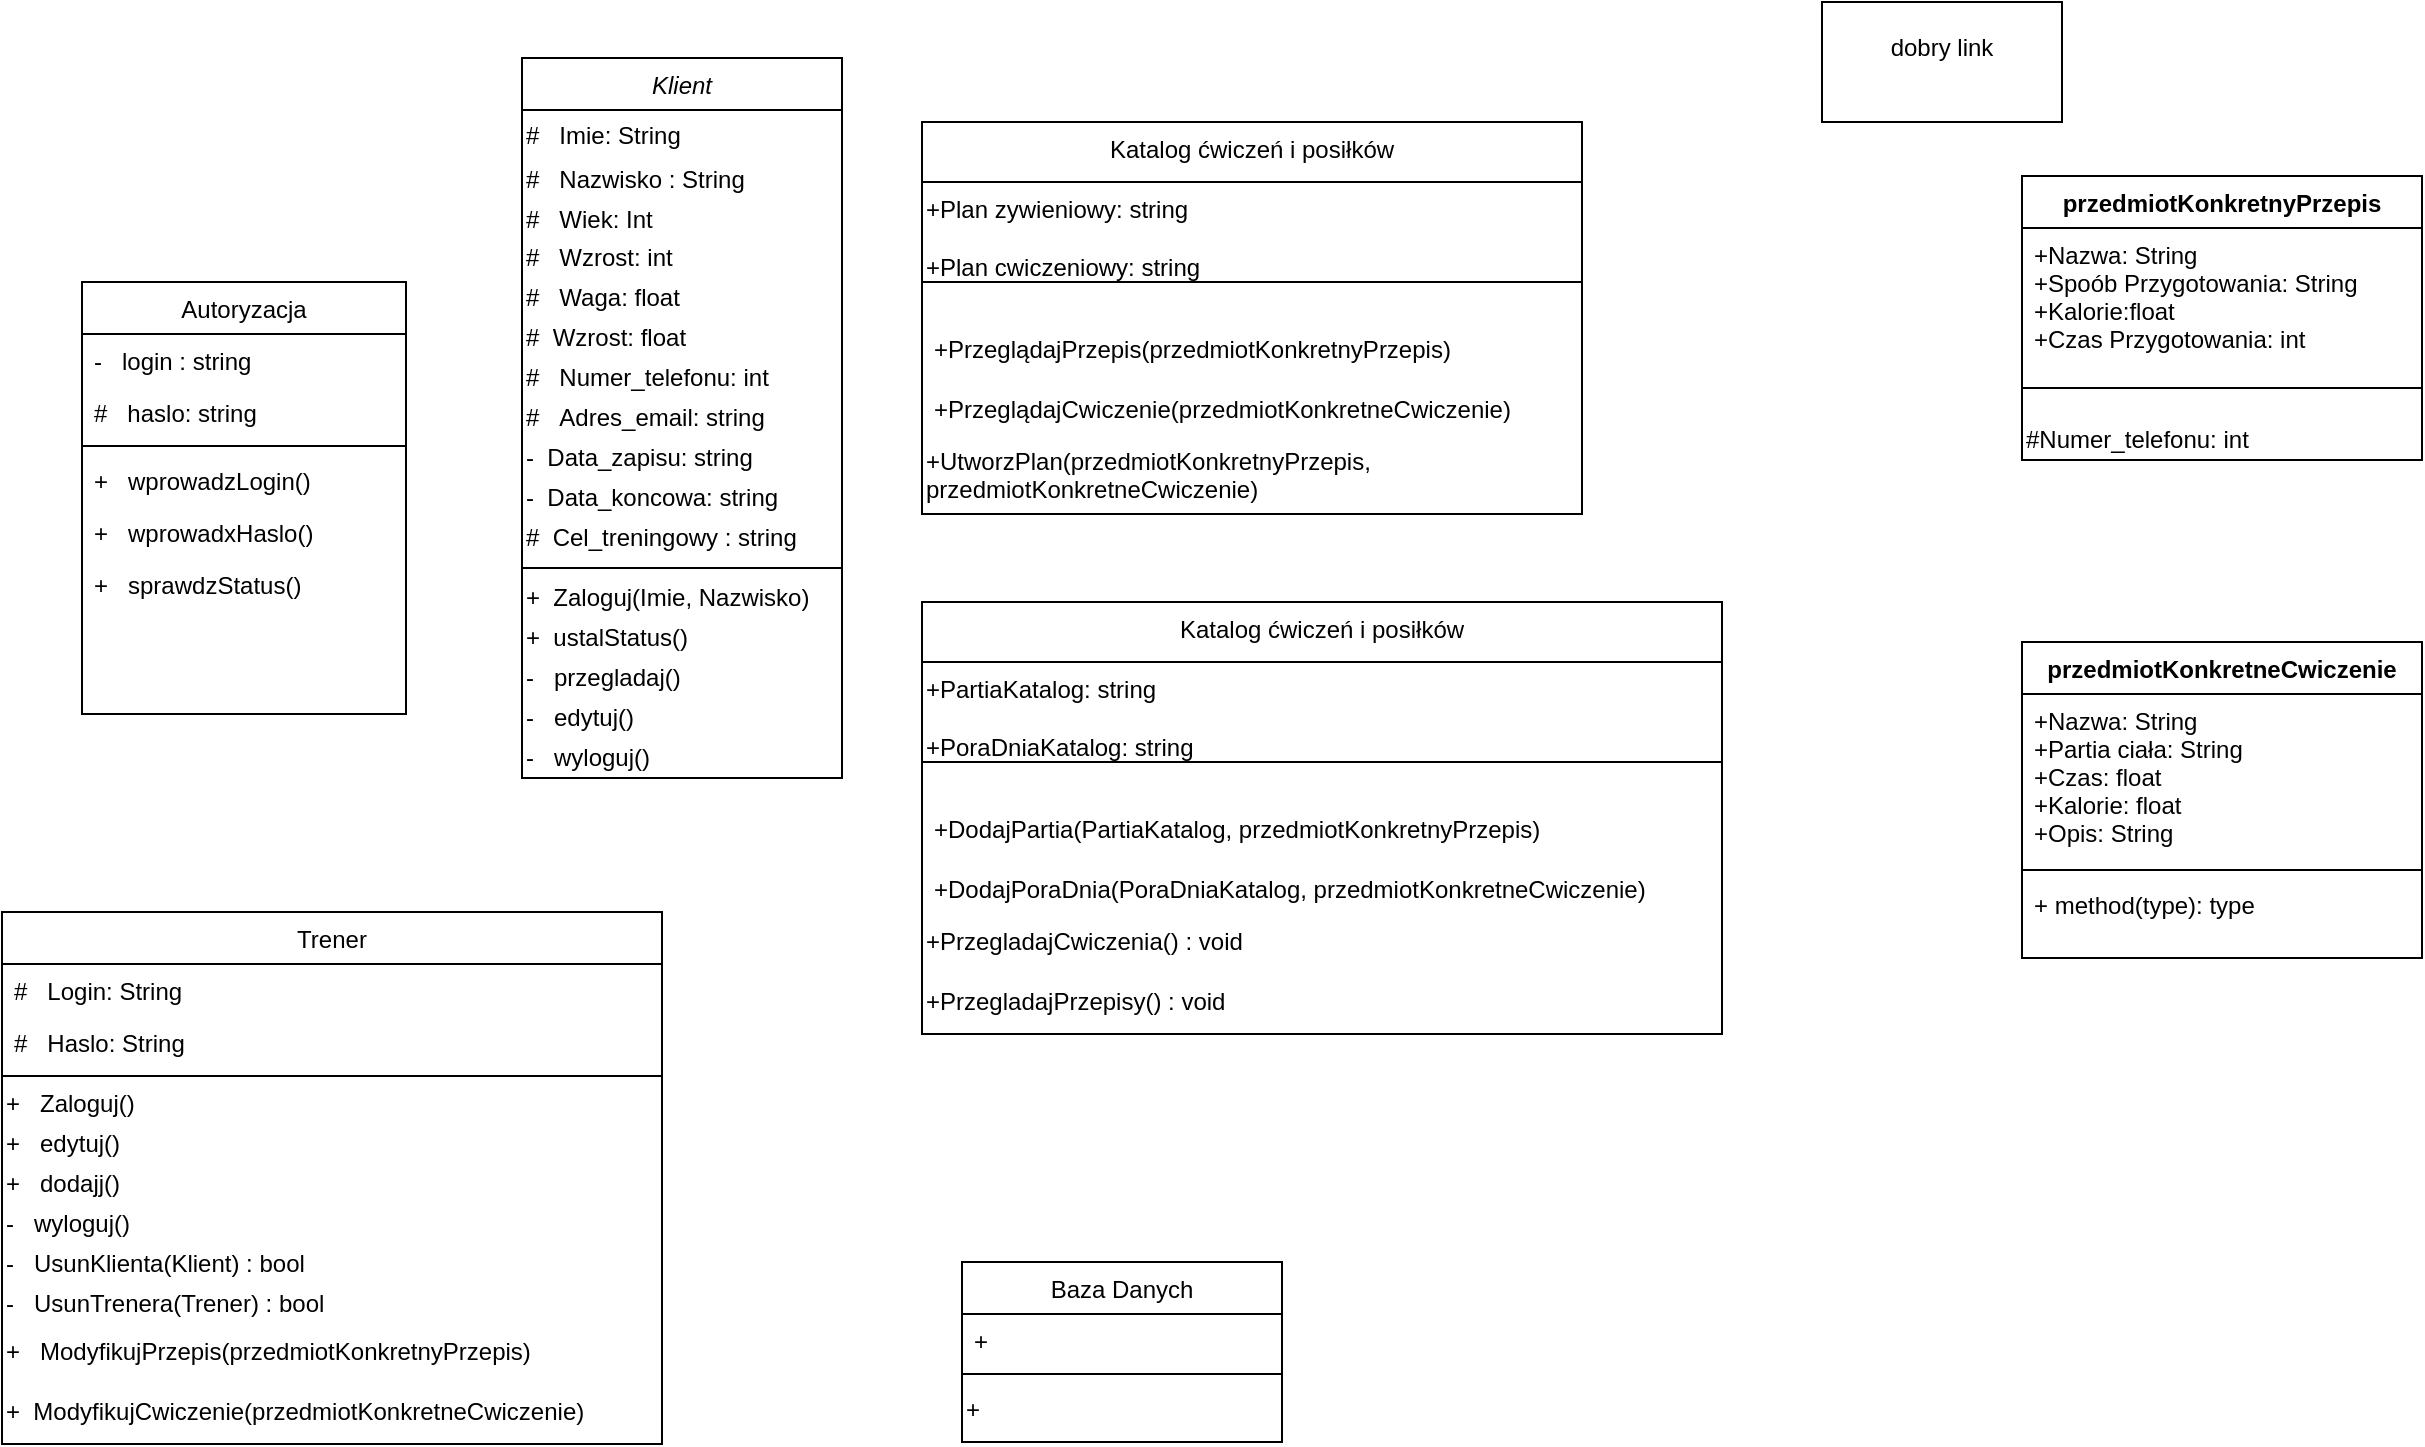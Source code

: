 <mxfile version="14.6.11" type="github">
  <diagram id="C5RBs43oDa-KdzZeNtuy" name="Page-1">
    <mxGraphModel dx="1422" dy="791" grid="1" gridSize="10" guides="1" tooltips="1" connect="1" arrows="1" fold="1" page="1" pageScale="1" pageWidth="827" pageHeight="1169" math="0" shadow="0">
      <root>
        <mxCell id="WIyWlLk6GJQsqaUBKTNV-0" />
        <mxCell id="WIyWlLk6GJQsqaUBKTNV-1" parent="WIyWlLk6GJQsqaUBKTNV-0" />
        <mxCell id="zkfFHV4jXpPFQw0GAbJ--6" value="Trener" style="swimlane;fontStyle=0;align=center;verticalAlign=top;childLayout=stackLayout;horizontal=1;startSize=26;horizontalStack=0;resizeParent=1;resizeLast=0;collapsible=1;marginBottom=0;rounded=0;shadow=0;strokeWidth=1;" parent="WIyWlLk6GJQsqaUBKTNV-1" vertex="1">
          <mxGeometry x="10" y="475" width="330" height="266" as="geometry">
            <mxRectangle x="130" y="380" width="160" height="26" as="alternateBounds" />
          </mxGeometry>
        </mxCell>
        <mxCell id="zkfFHV4jXpPFQw0GAbJ--7" value="#   Login: String" style="text;align=left;verticalAlign=top;spacingLeft=4;spacingRight=4;overflow=hidden;rotatable=0;points=[[0,0.5],[1,0.5]];portConstraint=eastwest;" parent="zkfFHV4jXpPFQw0GAbJ--6" vertex="1">
          <mxGeometry y="26" width="330" height="26" as="geometry" />
        </mxCell>
        <mxCell id="zkfFHV4jXpPFQw0GAbJ--8" value="#   Haslo: String" style="text;align=left;verticalAlign=top;spacingLeft=4;spacingRight=4;overflow=hidden;rotatable=0;points=[[0,0.5],[1,0.5]];portConstraint=eastwest;rounded=0;shadow=0;html=0;" parent="zkfFHV4jXpPFQw0GAbJ--6" vertex="1">
          <mxGeometry y="52" width="330" height="26" as="geometry" />
        </mxCell>
        <mxCell id="zkfFHV4jXpPFQw0GAbJ--9" value="" style="line;html=1;strokeWidth=1;align=left;verticalAlign=middle;spacingTop=-1;spacingLeft=3;spacingRight=3;rotatable=0;labelPosition=right;points=[];portConstraint=eastwest;" parent="zkfFHV4jXpPFQw0GAbJ--6" vertex="1">
          <mxGeometry y="78" width="330" height="8" as="geometry" />
        </mxCell>
        <mxCell id="gLJ9DEFuk4f7HOxg7gJl-40" value="+&amp;nbsp; &amp;nbsp;Zaloguj()" style="text;html=1;align=left;verticalAlign=middle;resizable=0;points=[];autosize=1;strokeColor=none;" parent="zkfFHV4jXpPFQw0GAbJ--6" vertex="1">
          <mxGeometry y="86" width="330" height="20" as="geometry" />
        </mxCell>
        <mxCell id="gLJ9DEFuk4f7HOxg7gJl-43" value="+&amp;nbsp; &amp;nbsp;edytuj()" style="text;html=1;align=left;verticalAlign=middle;resizable=0;points=[];autosize=1;strokeColor=none;" parent="zkfFHV4jXpPFQw0GAbJ--6" vertex="1">
          <mxGeometry y="106" width="330" height="20" as="geometry" />
        </mxCell>
        <mxCell id="gLJ9DEFuk4f7HOxg7gJl-44" value="+&amp;nbsp; &amp;nbsp;dodajj()" style="text;html=1;align=left;verticalAlign=middle;resizable=0;points=[];autosize=1;strokeColor=none;" parent="zkfFHV4jXpPFQw0GAbJ--6" vertex="1">
          <mxGeometry y="126" width="330" height="20" as="geometry" />
        </mxCell>
        <mxCell id="gLJ9DEFuk4f7HOxg7gJl-45" value="-&amp;nbsp; &amp;nbsp;wyloguj()" style="text;html=1;align=left;verticalAlign=middle;resizable=0;points=[];autosize=1;strokeColor=none;" parent="zkfFHV4jXpPFQw0GAbJ--6" vertex="1">
          <mxGeometry y="146" width="330" height="20" as="geometry" />
        </mxCell>
        <mxCell id="cgzWAueaa51aZo-VVd-2-10" value="-&amp;nbsp;&amp;nbsp; UsunKlienta(Klient) : bool" style="text;html=1;align=left;verticalAlign=middle;resizable=0;points=[];autosize=1;strokeColor=none;" vertex="1" parent="zkfFHV4jXpPFQw0GAbJ--6">
          <mxGeometry y="166" width="330" height="20" as="geometry" />
        </mxCell>
        <mxCell id="cgzWAueaa51aZo-VVd-2-11" value="-&amp;nbsp;&amp;nbsp; UsunTrenera(Trener) : bool" style="text;html=1;align=left;verticalAlign=middle;resizable=0;points=[];autosize=1;strokeColor=none;" vertex="1" parent="zkfFHV4jXpPFQw0GAbJ--6">
          <mxGeometry y="186" width="330" height="20" as="geometry" />
        </mxCell>
        <mxCell id="cgzWAueaa51aZo-VVd-2-14" value="+&amp;nbsp;&amp;nbsp; ModyfikujPrzepis(przedmiotKonkretnyPrzepis)" style="text;whiteSpace=wrap;html=1;" vertex="1" parent="zkfFHV4jXpPFQw0GAbJ--6">
          <mxGeometry y="206" width="330" height="30" as="geometry" />
        </mxCell>
        <mxCell id="cgzWAueaa51aZo-VVd-2-15" value="+&amp;nbsp; ModyfikujCwiczenie(przedmiotKonkretneCwiczenie)" style="text;whiteSpace=wrap;html=1;" vertex="1" parent="zkfFHV4jXpPFQw0GAbJ--6">
          <mxGeometry y="236" width="330" height="30" as="geometry" />
        </mxCell>
        <mxCell id="zkfFHV4jXpPFQw0GAbJ--13" value="Baza Danych" style="swimlane;fontStyle=0;align=center;verticalAlign=top;childLayout=stackLayout;horizontal=1;startSize=26;horizontalStack=0;resizeParent=1;resizeLast=0;collapsible=1;marginBottom=0;rounded=0;shadow=0;strokeWidth=1;" parent="WIyWlLk6GJQsqaUBKTNV-1" vertex="1">
          <mxGeometry x="490" y="650" width="160" height="90" as="geometry">
            <mxRectangle x="340" y="380" width="170" height="26" as="alternateBounds" />
          </mxGeometry>
        </mxCell>
        <mxCell id="zkfFHV4jXpPFQw0GAbJ--14" value="+" style="text;align=left;verticalAlign=top;spacingLeft=4;spacingRight=4;overflow=hidden;rotatable=0;points=[[0,0.5],[1,0.5]];portConstraint=eastwest;" parent="zkfFHV4jXpPFQw0GAbJ--13" vertex="1">
          <mxGeometry y="26" width="160" height="26" as="geometry" />
        </mxCell>
        <mxCell id="zkfFHV4jXpPFQw0GAbJ--15" value="" style="line;html=1;strokeWidth=1;align=left;verticalAlign=middle;spacingTop=-1;spacingLeft=3;spacingRight=3;rotatable=0;labelPosition=right;points=[];portConstraint=eastwest;" parent="zkfFHV4jXpPFQw0GAbJ--13" vertex="1">
          <mxGeometry y="52" width="160" height="8" as="geometry" />
        </mxCell>
        <mxCell id="cgzWAueaa51aZo-VVd-2-0" value="+" style="text;whiteSpace=wrap;html=1;" vertex="1" parent="zkfFHV4jXpPFQw0GAbJ--13">
          <mxGeometry y="60" width="160" height="30" as="geometry" />
        </mxCell>
        <mxCell id="zkfFHV4jXpPFQw0GAbJ--17" value="Katalog ćwiczeń i posiłków" style="swimlane;fontStyle=0;align=center;verticalAlign=top;childLayout=stackLayout;horizontal=1;startSize=30;horizontalStack=0;resizeParent=1;resizeLast=0;collapsible=1;marginBottom=0;rounded=0;shadow=0;strokeWidth=1;" parent="WIyWlLk6GJQsqaUBKTNV-1" vertex="1">
          <mxGeometry x="470" y="80" width="330" height="196" as="geometry">
            <mxRectangle x="550" y="140" width="160" height="26" as="alternateBounds" />
          </mxGeometry>
        </mxCell>
        <mxCell id="cgzWAueaa51aZo-VVd-2-1" value="+Plan zywieniowy: string&lt;div&gt;&lt;br&gt;+Plan cwiczeniowy: string&lt;br&gt;&lt;/div&gt;" style="text;whiteSpace=wrap;html=1;" vertex="1" parent="zkfFHV4jXpPFQw0GAbJ--17">
          <mxGeometry y="30" width="330" height="30" as="geometry" />
        </mxCell>
        <mxCell id="zkfFHV4jXpPFQw0GAbJ--23" value="" style="line;html=1;strokeWidth=1;align=left;verticalAlign=middle;spacingTop=-1;spacingLeft=3;spacingRight=3;rotatable=0;labelPosition=right;points=[];portConstraint=eastwest;" parent="zkfFHV4jXpPFQw0GAbJ--17" vertex="1">
          <mxGeometry y="60" width="330" height="40" as="geometry" />
        </mxCell>
        <mxCell id="zkfFHV4jXpPFQw0GAbJ--24" value="+PrzeglądajPrzepis(przedmiotKonkretnyPrzepis)&#xa;" style="text;align=left;verticalAlign=top;spacingLeft=4;spacingRight=4;overflow=hidden;rotatable=0;points=[[0,0.5],[1,0.5]];portConstraint=eastwest;" parent="zkfFHV4jXpPFQw0GAbJ--17" vertex="1">
          <mxGeometry y="100" width="330" height="30" as="geometry" />
        </mxCell>
        <mxCell id="zkfFHV4jXpPFQw0GAbJ--25" value="+PrzeglądajCwiczenie(przedmiotKonkretneCwiczenie)" style="text;align=left;verticalAlign=top;spacingLeft=4;spacingRight=4;overflow=hidden;rotatable=0;points=[[0,0.5],[1,0.5]];portConstraint=eastwest;" parent="zkfFHV4jXpPFQw0GAbJ--17" vertex="1">
          <mxGeometry y="130" width="330" height="26" as="geometry" />
        </mxCell>
        <mxCell id="cgzWAueaa51aZo-VVd-2-2" value="+UtworzPlan(przedmiotKonkretnyPrzepis, przedmiotKonkretneCwiczenie)&lt;div&gt;&lt;br&gt;&lt;/div&gt;" style="text;whiteSpace=wrap;html=1;" vertex="1" parent="zkfFHV4jXpPFQw0GAbJ--17">
          <mxGeometry y="156" width="330" height="40" as="geometry" />
        </mxCell>
        <mxCell id="_w3wDcxO5o66XxnaNrus-3" value="przedmiotKonkretneCwiczenie" style="swimlane;fontStyle=1;align=center;verticalAlign=top;childLayout=stackLayout;horizontal=1;startSize=26;horizontalStack=0;resizeParent=1;resizeParentMax=0;resizeLast=0;collapsible=1;marginBottom=0;" parent="WIyWlLk6GJQsqaUBKTNV-1" vertex="1">
          <mxGeometry x="1020" y="340" width="200" height="158" as="geometry" />
        </mxCell>
        <mxCell id="_w3wDcxO5o66XxnaNrus-4" value="+Nazwa: String&#xa;+Partia ciała: String&#xa;+Czas: float&#xa;+Kalorie: float&#xa;+Opis: String" style="text;strokeColor=none;fillColor=none;align=left;verticalAlign=top;spacingLeft=4;spacingRight=4;overflow=hidden;rotatable=0;points=[[0,0.5],[1,0.5]];portConstraint=eastwest;" parent="_w3wDcxO5o66XxnaNrus-3" vertex="1">
          <mxGeometry y="26" width="200" height="84" as="geometry" />
        </mxCell>
        <mxCell id="_w3wDcxO5o66XxnaNrus-5" value="" style="line;strokeWidth=1;fillColor=none;align=left;verticalAlign=middle;spacingTop=-1;spacingLeft=3;spacingRight=3;rotatable=0;labelPosition=right;points=[];portConstraint=eastwest;" parent="_w3wDcxO5o66XxnaNrus-3" vertex="1">
          <mxGeometry y="110" width="200" height="8" as="geometry" />
        </mxCell>
        <mxCell id="_w3wDcxO5o66XxnaNrus-6" value="+ method(type): type" style="text;strokeColor=none;fillColor=none;align=left;verticalAlign=top;spacingLeft=4;spacingRight=4;overflow=hidden;rotatable=0;points=[[0,0.5],[1,0.5]];portConstraint=eastwest;" parent="_w3wDcxO5o66XxnaNrus-3" vertex="1">
          <mxGeometry y="118" width="200" height="40" as="geometry" />
        </mxCell>
        <mxCell id="_w3wDcxO5o66XxnaNrus-10" value="przedmiotKonkretnyPrzepis" style="swimlane;fontStyle=1;align=center;verticalAlign=top;childLayout=stackLayout;horizontal=1;startSize=26;horizontalStack=0;resizeParent=1;resizeParentMax=0;resizeLast=0;collapsible=1;marginBottom=0;" parent="WIyWlLk6GJQsqaUBKTNV-1" vertex="1">
          <mxGeometry x="1020" y="107" width="200" height="142" as="geometry" />
        </mxCell>
        <mxCell id="_w3wDcxO5o66XxnaNrus-11" value="+Nazwa: String&#xa;+Spoób Przygotowania: String&#xa;+Kalorie:float&#xa;+Czas Przygotowania: int&#xa;&#xa;" style="text;strokeColor=none;fillColor=none;align=left;verticalAlign=top;spacingLeft=4;spacingRight=4;overflow=hidden;rotatable=0;points=[[0,0.5],[1,0.5]];portConstraint=eastwest;" parent="_w3wDcxO5o66XxnaNrus-10" vertex="1">
          <mxGeometry y="26" width="200" height="64" as="geometry" />
        </mxCell>
        <mxCell id="_w3wDcxO5o66XxnaNrus-12" value="" style="line;strokeWidth=1;fillColor=none;align=left;verticalAlign=middle;spacingTop=-1;spacingLeft=3;spacingRight=3;rotatable=0;labelPosition=right;points=[];portConstraint=eastwest;" parent="_w3wDcxO5o66XxnaNrus-10" vertex="1">
          <mxGeometry y="90" width="200" height="32" as="geometry" />
        </mxCell>
        <mxCell id="a0zgoasl_EQFiqfHCrLm-4" value="#Numer_telefonu: int" style="text;html=1;align=left;verticalAlign=middle;resizable=0;points=[];autosize=1;strokeColor=none;fontSize=12;" parent="_w3wDcxO5o66XxnaNrus-10" vertex="1">
          <mxGeometry y="122" width="200" height="20" as="geometry" />
        </mxCell>
        <mxCell id="ttmCxUnxSLypcH2cCHvj-0" value="&lt;div&gt;dobry link&lt;/div&gt;&lt;div&gt;&lt;br&gt;&lt;/div&gt;" style="rounded=0;whiteSpace=wrap;html=1;" parent="WIyWlLk6GJQsqaUBKTNV-1" vertex="1">
          <mxGeometry x="920" y="20" width="120" height="60" as="geometry" />
        </mxCell>
        <mxCell id="gLJ9DEFuk4f7HOxg7gJl-0" value="Klient" style="swimlane;fontStyle=2;align=center;verticalAlign=top;childLayout=stackLayout;horizontal=1;startSize=26;horizontalStack=0;resizeParent=1;resizeLast=0;collapsible=1;marginBottom=0;rounded=0;shadow=0;strokeWidth=1;" parent="WIyWlLk6GJQsqaUBKTNV-1" vertex="1">
          <mxGeometry x="270" y="48" width="160" height="360" as="geometry">
            <mxRectangle x="230" y="140" width="160" height="26" as="alternateBounds" />
          </mxGeometry>
        </mxCell>
        <mxCell id="gLJ9DEFuk4f7HOxg7gJl-1" value="#   Imie: String" style="text;align=left;verticalAlign=middle;spacingLeft=0;spacingRight=0;overflow=hidden;rotatable=0;points=[[0,0.5],[1,0.5]];portConstraint=eastwest;fontSize=12;" parent="gLJ9DEFuk4f7HOxg7gJl-0" vertex="1">
          <mxGeometry y="26" width="160" height="24" as="geometry" />
        </mxCell>
        <mxCell id="gLJ9DEFuk4f7HOxg7gJl-2" value="#   Nazwisko : String" style="text;align=left;verticalAlign=middle;spacingLeft=0;spacingRight=0;overflow=hidden;rotatable=0;points=[[0,0.5],[1,0.5]];portConstraint=eastwest;rounded=0;shadow=0;html=0;fontSize=12;" parent="gLJ9DEFuk4f7HOxg7gJl-0" vertex="1">
          <mxGeometry y="50" width="160" height="20" as="geometry" />
        </mxCell>
        <mxCell id="gLJ9DEFuk4f7HOxg7gJl-3" value="#   Wiek: Int" style="text;align=left;verticalAlign=middle;spacingLeft=0;spacingRight=0;overflow=hidden;rotatable=0;points=[[0,0.5],[1,0.5]];portConstraint=eastwest;rounded=0;shadow=0;html=0;fontSize=12;" parent="gLJ9DEFuk4f7HOxg7gJl-0" vertex="1">
          <mxGeometry y="70" width="160" height="20" as="geometry" />
        </mxCell>
        <mxCell id="gLJ9DEFuk4f7HOxg7gJl-4" value="#&amp;nbsp; &amp;nbsp;Wzrost: int" style="text;html=1;align=left;verticalAlign=middle;resizable=0;points=[];autosize=1;strokeColor=none;fontSize=12;" parent="gLJ9DEFuk4f7HOxg7gJl-0" vertex="1">
          <mxGeometry y="90" width="160" height="20" as="geometry" />
        </mxCell>
        <mxCell id="gLJ9DEFuk4f7HOxg7gJl-5" value="#&amp;nbsp; &amp;nbsp;Waga: float" style="text;html=1;align=left;verticalAlign=middle;resizable=0;points=[];autosize=1;strokeColor=none;fontSize=12;" parent="gLJ9DEFuk4f7HOxg7gJl-0" vertex="1">
          <mxGeometry y="110" width="160" height="20" as="geometry" />
        </mxCell>
        <mxCell id="gLJ9DEFuk4f7HOxg7gJl-11" value="#&amp;nbsp; Wzrost: float" style="text;html=1;align=left;verticalAlign=middle;resizable=0;points=[];autosize=1;strokeColor=none;fontSize=12;" parent="gLJ9DEFuk4f7HOxg7gJl-0" vertex="1">
          <mxGeometry y="130" width="160" height="20" as="geometry" />
        </mxCell>
        <mxCell id="gLJ9DEFuk4f7HOxg7gJl-6" value="#&amp;nbsp; &amp;nbsp;Numer_telefonu: int" style="text;html=1;align=left;verticalAlign=middle;resizable=0;points=[];autosize=1;strokeColor=none;fontSize=12;" parent="gLJ9DEFuk4f7HOxg7gJl-0" vertex="1">
          <mxGeometry y="150" width="160" height="20" as="geometry" />
        </mxCell>
        <mxCell id="gLJ9DEFuk4f7HOxg7gJl-7" value="#&amp;nbsp; &amp;nbsp;Adres_email: string" style="text;html=1;align=left;verticalAlign=middle;resizable=0;points=[];autosize=1;strokeColor=none;fontSize=12;" parent="gLJ9DEFuk4f7HOxg7gJl-0" vertex="1">
          <mxGeometry y="170" width="160" height="20" as="geometry" />
        </mxCell>
        <mxCell id="gLJ9DEFuk4f7HOxg7gJl-9" value="-&amp;nbsp; Data_zapisu: string" style="text;html=1;align=left;verticalAlign=middle;resizable=0;points=[];autosize=1;strokeColor=none;fontSize=12;" parent="gLJ9DEFuk4f7HOxg7gJl-0" vertex="1">
          <mxGeometry y="190" width="160" height="20" as="geometry" />
        </mxCell>
        <mxCell id="gLJ9DEFuk4f7HOxg7gJl-12" value="-&amp;nbsp; Data_koncowa: string" style="text;html=1;align=left;verticalAlign=middle;resizable=0;points=[];autosize=1;strokeColor=none;fontSize=12;" parent="gLJ9DEFuk4f7HOxg7gJl-0" vertex="1">
          <mxGeometry y="210" width="160" height="20" as="geometry" />
        </mxCell>
        <mxCell id="gLJ9DEFuk4f7HOxg7gJl-15" value="#&amp;nbsp; Cel_treningowy : string" style="text;html=1;align=left;verticalAlign=middle;resizable=0;points=[];autosize=1;strokeColor=none;fontSize=12;" parent="gLJ9DEFuk4f7HOxg7gJl-0" vertex="1">
          <mxGeometry y="230" width="160" height="20" as="geometry" />
        </mxCell>
        <mxCell id="gLJ9DEFuk4f7HOxg7gJl-8" value="" style="line;html=1;strokeWidth=1;align=left;verticalAlign=middle;spacingTop=-1;spacingLeft=3;spacingRight=3;rotatable=0;labelPosition=right;points=[];portConstraint=eastwest;" parent="gLJ9DEFuk4f7HOxg7gJl-0" vertex="1">
          <mxGeometry y="250" width="160" height="10" as="geometry" />
        </mxCell>
        <mxCell id="gLJ9DEFuk4f7HOxg7gJl-13" value="+&amp;nbsp; Zaloguj(Imie, Nazwisko)" style="text;html=1;align=left;verticalAlign=middle;resizable=0;points=[];autosize=1;strokeColor=none;" parent="gLJ9DEFuk4f7HOxg7gJl-0" vertex="1">
          <mxGeometry y="260" width="160" height="20" as="geometry" />
        </mxCell>
        <mxCell id="gLJ9DEFuk4f7HOxg7gJl-25" value="+&amp;nbsp; ustalStatus()" style="text;html=1;align=left;verticalAlign=middle;resizable=0;points=[];autosize=1;strokeColor=none;" parent="gLJ9DEFuk4f7HOxg7gJl-0" vertex="1">
          <mxGeometry y="280" width="160" height="20" as="geometry" />
        </mxCell>
        <mxCell id="gLJ9DEFuk4f7HOxg7gJl-16" value="-&amp;nbsp; &amp;nbsp;przegladaj()" style="text;html=1;align=left;verticalAlign=middle;resizable=0;points=[];autosize=1;strokeColor=none;" parent="gLJ9DEFuk4f7HOxg7gJl-0" vertex="1">
          <mxGeometry y="300" width="160" height="20" as="geometry" />
        </mxCell>
        <mxCell id="gLJ9DEFuk4f7HOxg7gJl-35" value="-&amp;nbsp; &amp;nbsp;edytuj()" style="text;html=1;align=left;verticalAlign=middle;resizable=0;points=[];autosize=1;strokeColor=none;" parent="gLJ9DEFuk4f7HOxg7gJl-0" vertex="1">
          <mxGeometry y="320" width="160" height="20" as="geometry" />
        </mxCell>
        <mxCell id="gLJ9DEFuk4f7HOxg7gJl-24" value="-&amp;nbsp; &amp;nbsp;wyloguj()" style="text;html=1;align=left;verticalAlign=middle;resizable=0;points=[];autosize=1;strokeColor=none;" parent="gLJ9DEFuk4f7HOxg7gJl-0" vertex="1">
          <mxGeometry y="340" width="160" height="20" as="geometry" />
        </mxCell>
        <mxCell id="gLJ9DEFuk4f7HOxg7gJl-26" value="Autoryzacja" style="swimlane;fontStyle=0;align=center;verticalAlign=top;childLayout=stackLayout;horizontal=1;startSize=26;horizontalStack=0;resizeParent=1;resizeLast=0;collapsible=1;marginBottom=0;rounded=0;shadow=0;strokeWidth=1;" parent="WIyWlLk6GJQsqaUBKTNV-1" vertex="1">
          <mxGeometry x="50" y="160" width="162" height="216" as="geometry">
            <mxRectangle x="550" y="140" width="160" height="26" as="alternateBounds" />
          </mxGeometry>
        </mxCell>
        <mxCell id="gLJ9DEFuk4f7HOxg7gJl-30" value="-   login : string" style="text;align=left;verticalAlign=top;spacingLeft=4;spacingRight=4;overflow=hidden;rotatable=0;points=[[0,0.5],[1,0.5]];portConstraint=eastwest;rounded=0;shadow=0;html=0;" parent="gLJ9DEFuk4f7HOxg7gJl-26" vertex="1">
          <mxGeometry y="26" width="162" height="26" as="geometry" />
        </mxCell>
        <mxCell id="gLJ9DEFuk4f7HOxg7gJl-36" value="#   haslo: string" style="text;align=left;verticalAlign=top;spacingLeft=4;spacingRight=4;overflow=hidden;rotatable=0;points=[[0,0.5],[1,0.5]];portConstraint=eastwest;rounded=0;shadow=0;html=0;" parent="gLJ9DEFuk4f7HOxg7gJl-26" vertex="1">
          <mxGeometry y="52" width="162" height="26" as="geometry" />
        </mxCell>
        <mxCell id="gLJ9DEFuk4f7HOxg7gJl-32" value="" style="line;html=1;strokeWidth=1;align=left;verticalAlign=middle;spacingTop=-1;spacingLeft=3;spacingRight=3;rotatable=0;labelPosition=right;points=[];portConstraint=eastwest;" parent="gLJ9DEFuk4f7HOxg7gJl-26" vertex="1">
          <mxGeometry y="78" width="162" height="8" as="geometry" />
        </mxCell>
        <mxCell id="gLJ9DEFuk4f7HOxg7gJl-33" value="+   wprowadzLogin()" style="text;align=left;verticalAlign=top;spacingLeft=4;spacingRight=4;overflow=hidden;rotatable=0;points=[[0,0.5],[1,0.5]];portConstraint=eastwest;" parent="gLJ9DEFuk4f7HOxg7gJl-26" vertex="1">
          <mxGeometry y="86" width="162" height="26" as="geometry" />
        </mxCell>
        <mxCell id="gLJ9DEFuk4f7HOxg7gJl-34" value="+   wprowadxHaslo()" style="text;align=left;verticalAlign=top;spacingLeft=4;spacingRight=4;overflow=hidden;rotatable=0;points=[[0,0.5],[1,0.5]];portConstraint=eastwest;" parent="gLJ9DEFuk4f7HOxg7gJl-26" vertex="1">
          <mxGeometry y="112" width="162" height="26" as="geometry" />
        </mxCell>
        <mxCell id="gLJ9DEFuk4f7HOxg7gJl-47" value="+   sprawdzStatus()" style="text;align=left;verticalAlign=top;spacingLeft=4;spacingRight=4;overflow=hidden;rotatable=0;points=[[0,0.5],[1,0.5]];portConstraint=eastwest;" parent="gLJ9DEFuk4f7HOxg7gJl-26" vertex="1">
          <mxGeometry y="138" width="162" height="26" as="geometry" />
        </mxCell>
        <mxCell id="cgzWAueaa51aZo-VVd-2-4" value="Katalog ćwiczeń i posiłków" style="swimlane;fontStyle=0;align=center;verticalAlign=top;childLayout=stackLayout;horizontal=1;startSize=30;horizontalStack=0;resizeParent=1;resizeLast=0;collapsible=1;marginBottom=0;rounded=0;shadow=0;strokeWidth=1;" vertex="1" parent="WIyWlLk6GJQsqaUBKTNV-1">
          <mxGeometry x="470" y="320" width="400" height="216" as="geometry">
            <mxRectangle x="550" y="140" width="160" height="26" as="alternateBounds" />
          </mxGeometry>
        </mxCell>
        <mxCell id="cgzWAueaa51aZo-VVd-2-5" value="+PartiaKatalog: string&lt;div&gt;&lt;br&gt;+PoraDniaKatalog: string&lt;br&gt;&lt;/div&gt;" style="text;whiteSpace=wrap;html=1;" vertex="1" parent="cgzWAueaa51aZo-VVd-2-4">
          <mxGeometry y="30" width="400" height="30" as="geometry" />
        </mxCell>
        <mxCell id="cgzWAueaa51aZo-VVd-2-6" value="" style="line;html=1;strokeWidth=1;align=left;verticalAlign=middle;spacingTop=-1;spacingLeft=3;spacingRight=3;rotatable=0;labelPosition=right;points=[];portConstraint=eastwest;" vertex="1" parent="cgzWAueaa51aZo-VVd-2-4">
          <mxGeometry y="60" width="400" height="40" as="geometry" />
        </mxCell>
        <mxCell id="cgzWAueaa51aZo-VVd-2-7" value="+DodajPartia(PartiaKatalog, przedmiotKonkretnyPrzepis)&#xa;" style="text;align=left;verticalAlign=top;spacingLeft=4;spacingRight=4;overflow=hidden;rotatable=0;points=[[0,0.5],[1,0.5]];portConstraint=eastwest;" vertex="1" parent="cgzWAueaa51aZo-VVd-2-4">
          <mxGeometry y="100" width="400" height="30" as="geometry" />
        </mxCell>
        <mxCell id="cgzWAueaa51aZo-VVd-2-8" value="+DodajPoraDnia(PoraDniaKatalog, przedmiotKonkretneCwiczenie)" style="text;align=left;verticalAlign=top;spacingLeft=4;spacingRight=4;overflow=hidden;rotatable=0;points=[[0,0.5],[1,0.5]];portConstraint=eastwest;" vertex="1" parent="cgzWAueaa51aZo-VVd-2-4">
          <mxGeometry y="130" width="400" height="26" as="geometry" />
        </mxCell>
        <mxCell id="cgzWAueaa51aZo-VVd-2-12" value="+PrzegladajCwiczenia() : void" style="text;whiteSpace=wrap;html=1;" vertex="1" parent="cgzWAueaa51aZo-VVd-2-4">
          <mxGeometry y="156" width="400" height="30" as="geometry" />
        </mxCell>
        <mxCell id="cgzWAueaa51aZo-VVd-2-13" value="+PrzegladajPrzepisy() : void" style="text;whiteSpace=wrap;html=1;" vertex="1" parent="cgzWAueaa51aZo-VVd-2-4">
          <mxGeometry y="186" width="400" height="30" as="geometry" />
        </mxCell>
      </root>
    </mxGraphModel>
  </diagram>
</mxfile>
